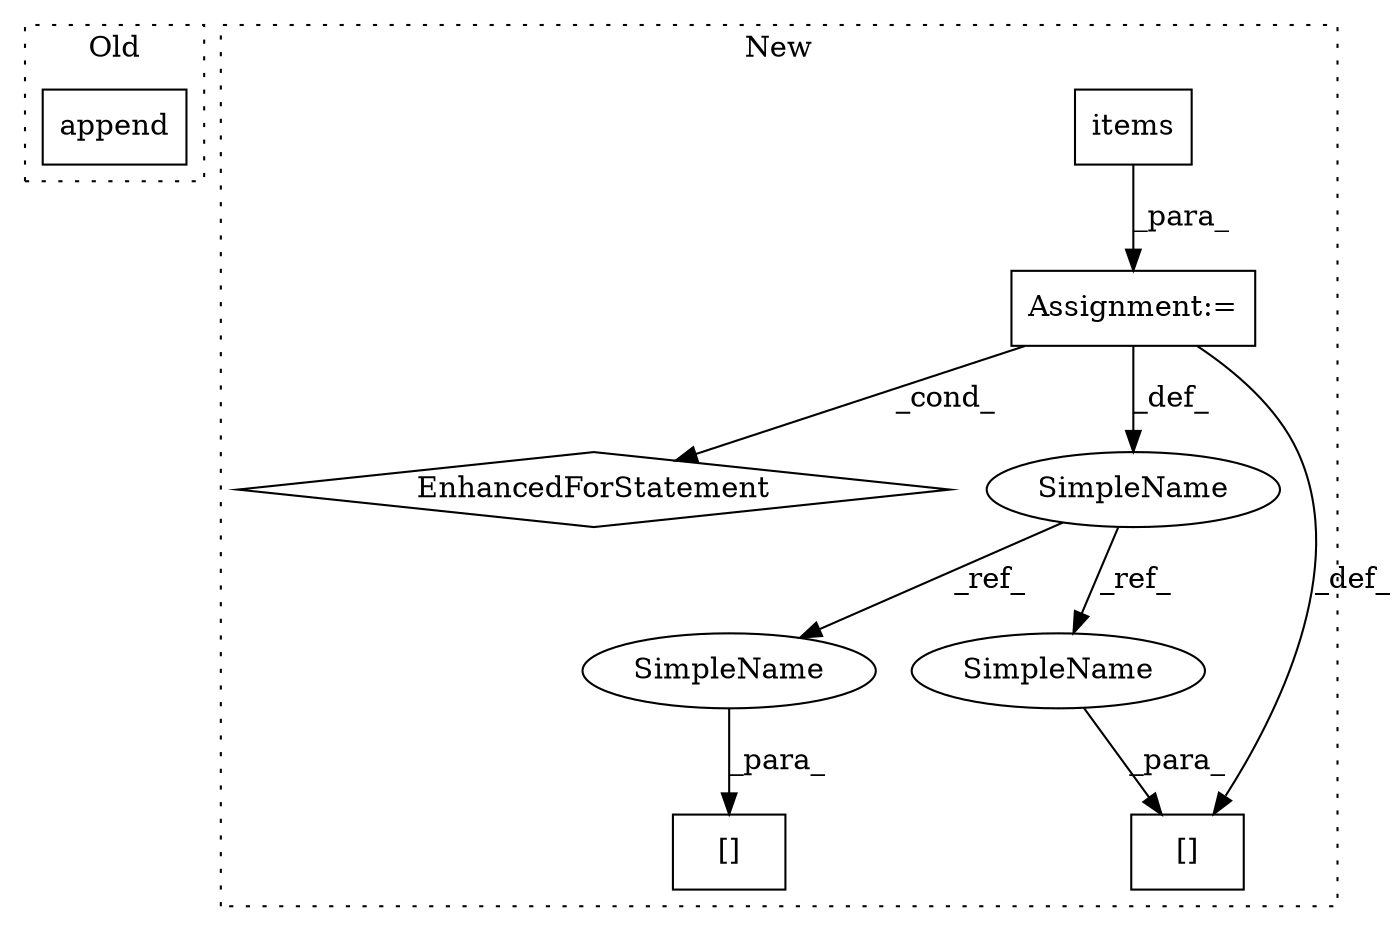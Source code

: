 digraph G {
subgraph cluster0 {
1 [label="append" a="32" s="5087,5122" l="12,2" shape="box"];
label = "Old";
style="dotted";
}
subgraph cluster1 {
2 [label="items" a="32" s="5060" l="7" shape="box"];
3 [label="EnhancedForStatement" a="70" s="4984,5067" l="63,2" shape="diamond"];
4 [label="Assignment:=" a="7" s="4984,5067" l="63,2" shape="box"];
5 [label="[]" a="2" s="5170,5183" l="12,1" shape="box"];
6 [label="SimpleName" a="42" s="5041" l="1" shape="ellipse"];
7 [label="[]" a="2" s="5170,5183" l="12,1" shape="box"];
8 [label="SimpleName" a="42" s="5182" l="1" shape="ellipse"];
9 [label="SimpleName" a="42" s="5182" l="1" shape="ellipse"];
label = "New";
style="dotted";
}
2 -> 4 [label="_para_"];
4 -> 6 [label="_def_"];
4 -> 3 [label="_cond_"];
4 -> 7 [label="_def_"];
6 -> 9 [label="_ref_"];
6 -> 8 [label="_ref_"];
8 -> 5 [label="_para_"];
9 -> 7 [label="_para_"];
}